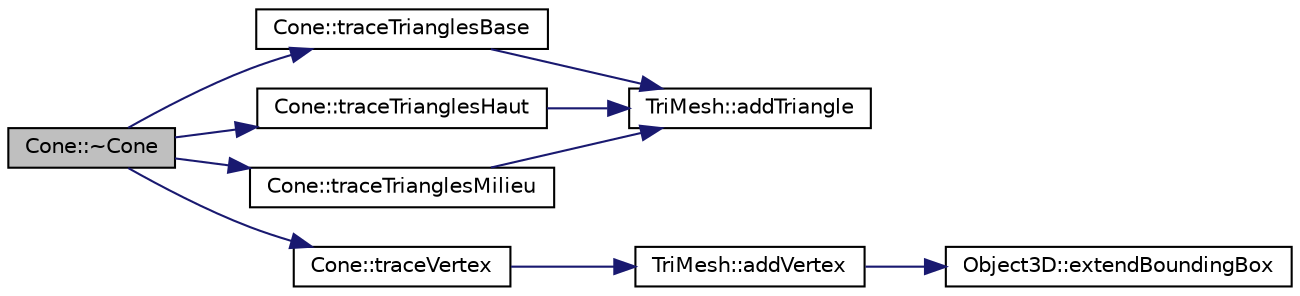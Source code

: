 digraph "Cone::~Cone"
{
  edge [fontname="Helvetica",fontsize="10",labelfontname="Helvetica",labelfontsize="10"];
  node [fontname="Helvetica",fontsize="10",shape=record];
  rankdir="LR";
  Node1 [label="Cone::~Cone",height=0.2,width=0.4,color="black", fillcolor="grey75", style="filled", fontcolor="black"];
  Node1 -> Node2 [color="midnightblue",fontsize="10",style="solid",fontname="Helvetica"];
  Node2 [label="Cone::traceTrianglesBase",height=0.2,width=0.4,color="black", fillcolor="white", style="filled",URL="$classCone.html#ab800b2e9031b79265b11f8a2779bb6d2"];
  Node2 -> Node3 [color="midnightblue",fontsize="10",style="solid",fontname="Helvetica"];
  Node3 [label="TriMesh::addTriangle",height=0.2,width=0.4,color="black", fillcolor="white", style="filled",URL="$classTriMesh.html#af42d53d768083eb29b591a712037fcef"];
  Node1 -> Node4 [color="midnightblue",fontsize="10",style="solid",fontname="Helvetica"];
  Node4 [label="Cone::traceTrianglesHaut",height=0.2,width=0.4,color="black", fillcolor="white", style="filled",URL="$classCone.html#a06aa186d4f65c7bfefc48f2f7a56aca4"];
  Node4 -> Node3 [color="midnightblue",fontsize="10",style="solid",fontname="Helvetica"];
  Node1 -> Node5 [color="midnightblue",fontsize="10",style="solid",fontname="Helvetica"];
  Node5 [label="Cone::traceTrianglesMilieu",height=0.2,width=0.4,color="black", fillcolor="white", style="filled",URL="$classCone.html#a5f79646eb53435a4a52f3c9e38858cf4"];
  Node5 -> Node3 [color="midnightblue",fontsize="10",style="solid",fontname="Helvetica"];
  Node1 -> Node6 [color="midnightblue",fontsize="10",style="solid",fontname="Helvetica"];
  Node6 [label="Cone::traceVertex",height=0.2,width=0.4,color="black", fillcolor="white", style="filled",URL="$classCone.html#ac1eb2a36357b66d25cd40bf22d66c7be"];
  Node6 -> Node7 [color="midnightblue",fontsize="10",style="solid",fontname="Helvetica"];
  Node7 [label="TriMesh::addVertex",height=0.2,width=0.4,color="black", fillcolor="white", style="filled",URL="$classTriMesh.html#ae0d2c0bdf6b91931ee86aa51c8bfc29d"];
  Node7 -> Node8 [color="midnightblue",fontsize="10",style="solid",fontname="Helvetica"];
  Node8 [label="Object3D::extendBoundingBox",height=0.2,width=0.4,color="black", fillcolor="white", style="filled",URL="$classObject3D.html#a3b86fbd9b122140b1ed68461abb1e583"];
}
